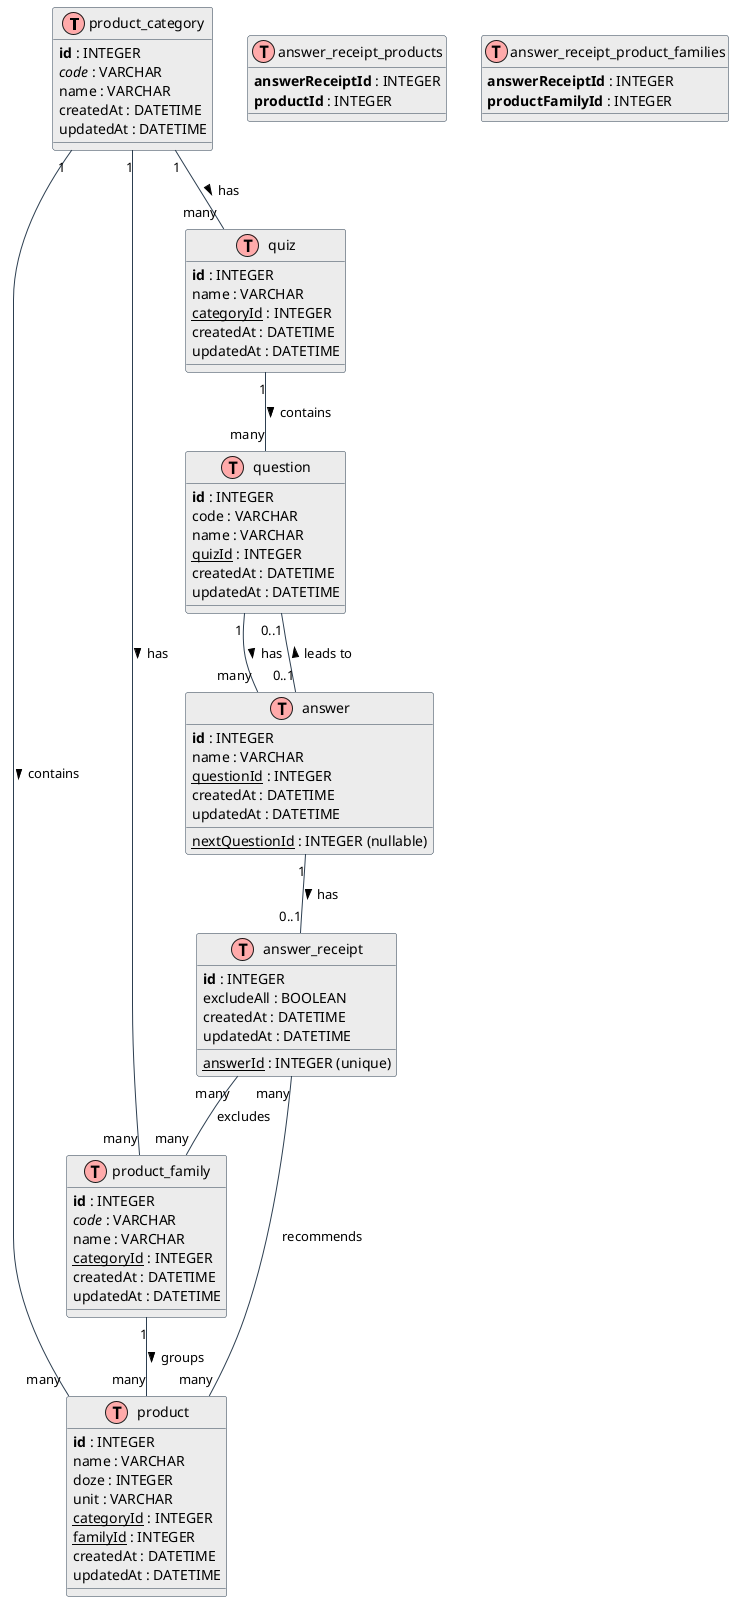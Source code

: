 @startuml Database Schema

' Use modern styling
!define table(x) class x << (T,#FFAAAA) >>
!define primary_key(x) <b>x</b>
!define foreign_key(x) <u>x</u>
!define unique(x) <i>x</i>
!define not_null(x) <b>x</b>

' Color scheme
skinparam class {
  BackgroundColor #ECECEC
  ArrowColor #2C3E50
  BorderColor #2C3E50
}

' Product Category Table
table(product_category) {
  primary_key(id) : INTEGER
  unique(code) : VARCHAR
  name : VARCHAR
  createdAt : DATETIME
  updatedAt : DATETIME
}

' Product Family Table
table(product_family) {
  primary_key(id) : INTEGER
  unique(code) : VARCHAR
  name : VARCHAR
  foreign_key(categoryId) : INTEGER
  createdAt : DATETIME
  updatedAt : DATETIME
}

' Products Table
table(product) {
  primary_key(id) : INTEGER
  name : VARCHAR
  doze : INTEGER
  unit : VARCHAR
  foreign_key(categoryId) : INTEGER
  foreign_key(familyId) : INTEGER
  createdAt : DATETIME
  updatedAt : DATETIME
}

' Quiz Table
table(quiz) {
  primary_key(id) : INTEGER
  name : VARCHAR
  foreign_key(categoryId) : INTEGER
  createdAt : DATETIME
  updatedAt : DATETIME
}

' Questions Table
table(question) {
  primary_key(id) : INTEGER
  code : VARCHAR
  name : VARCHAR
  foreign_key(quizId) : INTEGER
  createdAt : DATETIME
  updatedAt : DATETIME
}

' Answers Table
table(answer) {
  primary_key(id) : INTEGER
  name : VARCHAR
  foreign_key(questionId) : INTEGER
  foreign_key(nextQuestionId) : INTEGER (nullable)
  createdAt : DATETIME
  updatedAt : DATETIME
}

' Answer Receipts Table
table(answer_receipt) {
  primary_key(id) : INTEGER
  excludeAll : BOOLEAN
  foreign_key(answerId) : INTEGER (unique)
  createdAt : DATETIME
  updatedAt : DATETIME
}

' Junction table for answer_receipts and products
table(answer_receipt_products) {
  primary_key(answerReceiptId) : INTEGER
  primary_key(productId) : INTEGER
}

' Junction table for answer_receipts and product_families
table(answer_receipt_product_families) {
  primary_key(answerReceiptId) : INTEGER
  primary_key(productFamilyId) : INTEGER
}

' Relationships
product_category "1" -- "many" product_family : has >
product_category "1" -- "many" product : contains >
product_family "1" -- "many" product : groups >
product_category "1" -- "many" quiz : has >

quiz "1" -- "many" question : contains >
question "1" -- "many" answer : has >
answer "0..1" -- "0..1" question : leads to >
answer "1" -- "0..1" answer_receipt : has >

answer_receipt "many" -- "many" product : recommends
answer_receipt "many" -- "many" product_family : excludes

@enduml

